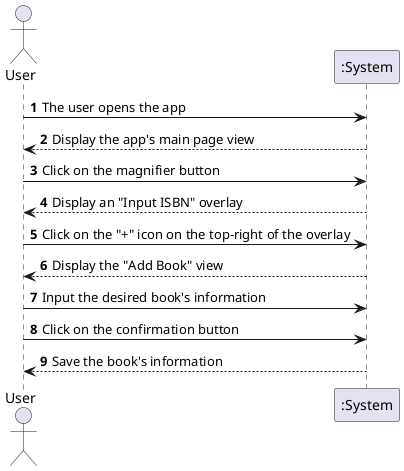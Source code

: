 @startuml
'https://plantuml.com/sequence-diagram

autonumber

actor "User" as user
participant ":System" as sys

user -> sys: The user opens the app
user <-- sys: Display the app's main page view

user -> sys: Click on the magnifier button
user <-- sys: Display an "Input ISBN" overlay

user -> sys: Click on the "+" icon on the top-right of the overlay
user <-- sys: Display the "Add Book" view

user -> sys: Input the desired book's information
user -> sys: Click on the confirmation button
user <-- sys: Save the book's information
@enduml
